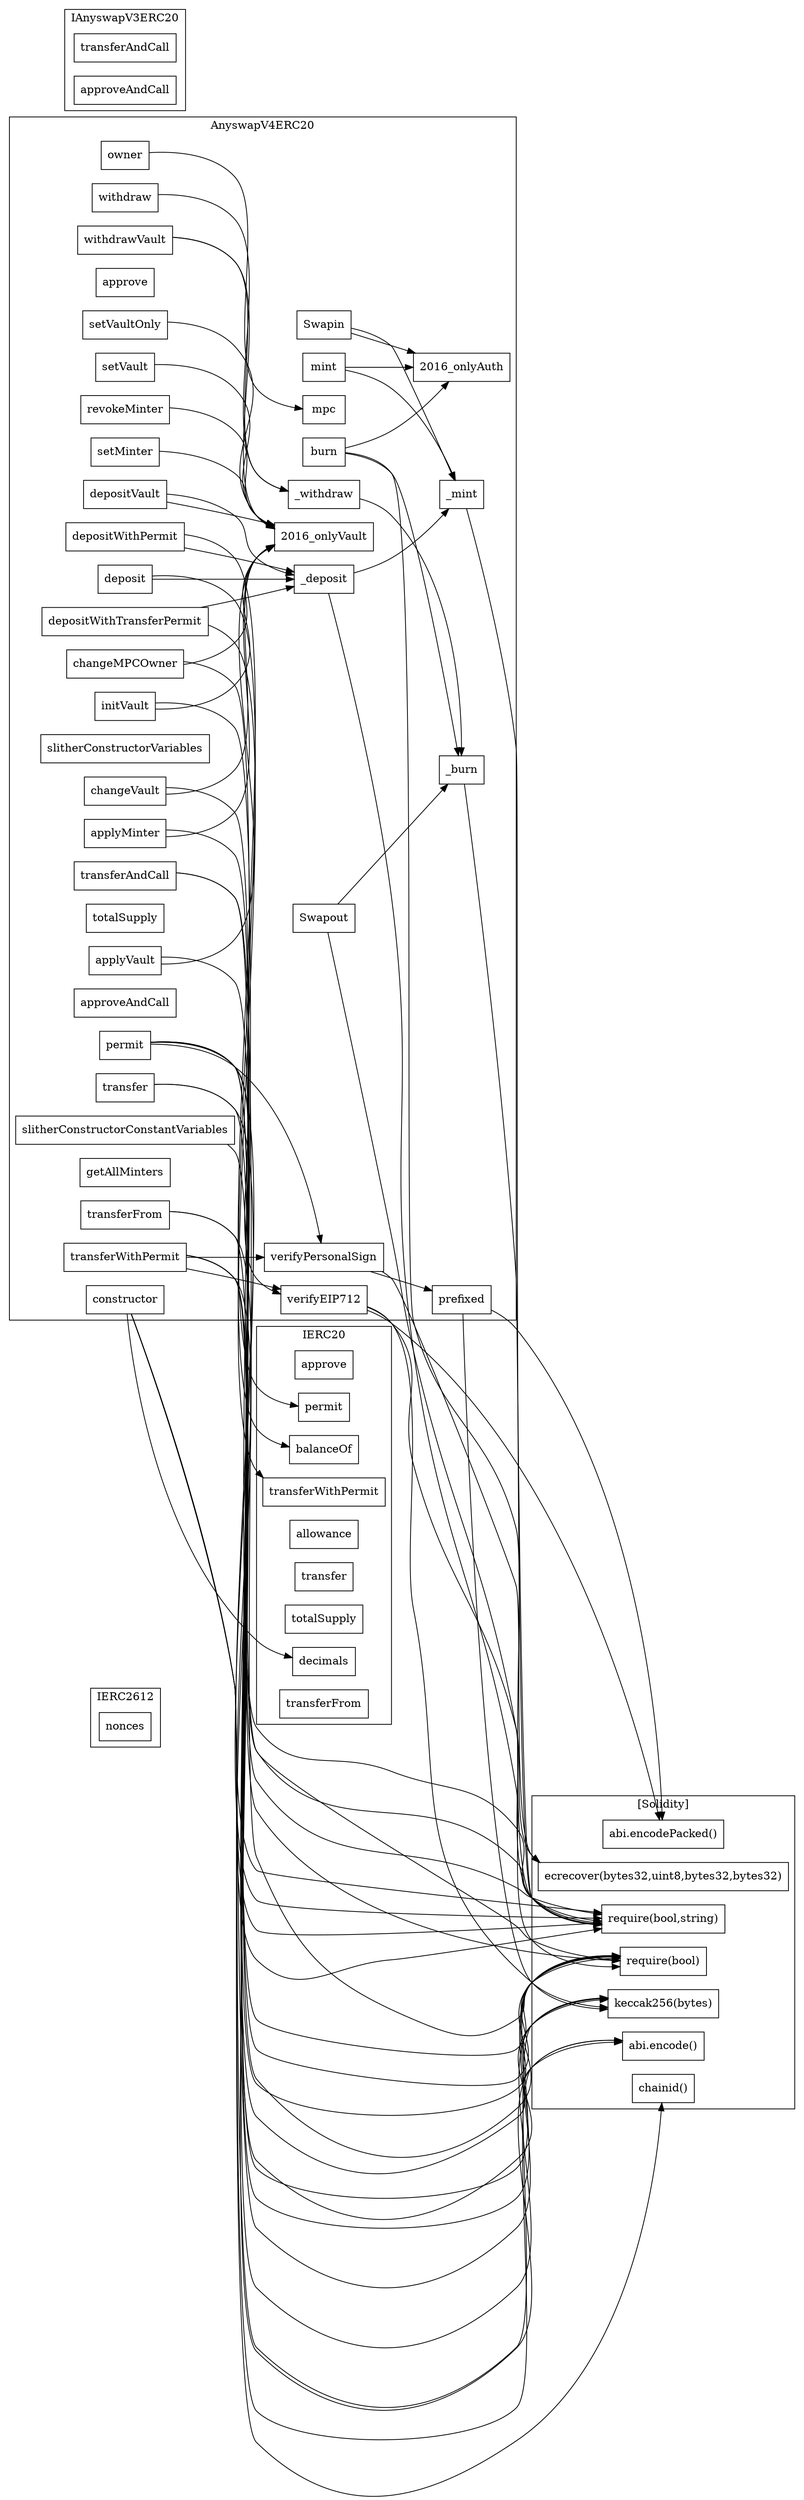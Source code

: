 strict digraph {
rankdir="LR"
node [shape=box]
subgraph cluster_120_IERC2612 {
label = "IERC2612"
"120_nonces" [label="nonces"]
}subgraph cluster_110_IERC20 {
label = "IERC20"
"110_approve" [label="approve"]
"110_permit" [label="permit"]
"110_balanceOf" [label="balanceOf"]
"110_transferWithPermit" [label="transferWithPermit"]
"110_allowance" [label="allowance"]
"110_transfer" [label="transfer"]
"110_totalSupply" [label="totalSupply"]
"110_decimals" [label="decimals"]
"110_transferFrom" [label="transferFrom"]
}subgraph cluster_2016_AnyswapV4ERC20 {
label = "AnyswapV4ERC20"
"2016_deposit" [label="deposit"]
"2016_mpc" [label="mpc"]
"2016__withdraw" [label="_withdraw"]
"2016_transferAndCall" [label="transferAndCall"]
"2016_permit" [label="permit"]
"2016_verifyEIP712" [label="verifyEIP712"]
"2016_approve" [label="approve"]
"2016_transfer" [label="transfer"]
"2016_initVault" [label="initVault"]
"2016_burn" [label="burn"]
"2016_mint" [label="mint"]
"2016_slitherConstructorConstantVariables" [label="slitherConstructorConstantVariables"]
"2016_owner" [label="owner"]
"2016_changeMPCOwner" [label="changeMPCOwner"]
"2016_withdrawVault" [label="withdrawVault"]
"2016_setVaultOnly" [label="setVaultOnly"]
"2016_Swapout" [label="Swapout"]
"2016_applyMinter" [label="applyMinter"]
"2016_changeVault" [label="changeVault"]
"2016__mint" [label="_mint"]
"2016_withdraw" [label="withdraw"]
"2016_verifyPersonalSign" [label="verifyPersonalSign"]
"2016_slitherConstructorVariables" [label="slitherConstructorVariables"]
"2016_setVault" [label="setVault"]
"2016_revokeMinter" [label="revokeMinter"]
"2016_transferWithPermit" [label="transferWithPermit"]
"2016_totalSupply" [label="totalSupply"]
"2016_setMinter" [label="setMinter"]
"2016_approveAndCall" [label="approveAndCall"]
"2016_depositWithPermit" [label="depositWithPermit"]
"2016_transferFrom" [label="transferFrom"]
"2016_depositWithTransferPermit" [label="depositWithTransferPermit"]
"2016__deposit" [label="_deposit"]
"2016_prefixed" [label="prefixed"]
"2016_getAllMinters" [label="getAllMinters"]
"2016_depositVault" [label="depositVault"]
"2016_applyVault" [label="applyVault"]
"2016__burn" [label="_burn"]
"2016_constructor" [label="constructor"]
"2016_Swapin" [label="Swapin"]
"2016_Swapin" -> "2016_onlyAuth"
"2016_Swapin" -> "2016__mint"
"2016_depositWithTransferPermit" -> "2016__deposit"
"2016_setMinter" -> "2016_onlyVault"
"2016_mint" -> "2016__mint"
"2016_withdrawVault" -> "2016_onlyVault"
"2016_transferWithPermit" -> "2016_verifyEIP712"
"2016_applyMinter" -> "2016_onlyVault"
"2016_initVault" -> "2016_onlyVault"
"2016_mint" -> "2016_onlyAuth"
"2016_depositWithPermit" -> "2016__deposit"
"2016_burn" -> "2016__burn"
"2016_changeVault" -> "2016_onlyVault"
"2016_withdraw" -> "2016__withdraw"
"2016_transferWithPermit" -> "2016_verifyPersonalSign"
"2016_applyVault" -> "2016_onlyVault"
"2016_verifyPersonalSign" -> "2016_prefixed"
"2016__deposit" -> "2016__mint"
"2016_withdrawVault" -> "2016__withdraw"
"2016__withdraw" -> "2016__burn"
"2016_changeMPCOwner" -> "2016_onlyVault"
"2016_setVaultOnly" -> "2016_onlyVault"
"2016_owner" -> "2016_mpc"
"2016_deposit" -> "2016__deposit"
"2016_depositVault" -> "2016__deposit"
"2016_burn" -> "2016_onlyAuth"
"2016_permit" -> "2016_verifyPersonalSign"
"2016_Swapout" -> "2016__burn"
"2016_revokeMinter" -> "2016_onlyVault"
"2016_permit" -> "2016_verifyEIP712"
"2016_depositVault" -> "2016_onlyVault"
"2016_setVault" -> "2016_onlyVault"
}subgraph cluster_150_IAnyswapV3ERC20 {
label = "IAnyswapV3ERC20"
"150_transferAndCall" [label="transferAndCall"]
"150_approveAndCall" [label="approveAndCall"]
}subgraph cluster_solidity {
label = "[Solidity]"
"require(bool,string)" 
"abi.encodePacked()" 
"abi.encode()" 
"ecrecover(bytes32,uint8,bytes32,bytes32)" 
"require(bool)" 
"keccak256(bytes)" 
"chainid()" 
"2016_transferFrom" -> "require(bool,string)"
"2016_applyVault" -> "require(bool)"
"2016_burn" -> "require(bool,string)"
"2016__burn" -> "require(bool,string)"
"2016_transferAndCall" -> "require(bool,string)"
"2016_permit" -> "require(bool,string)"
"2016_changeVault" -> "require(bool,string)"
"2016_initVault" -> "require(bool)"
"2016_verifyEIP712" -> "ecrecover(bytes32,uint8,bytes32,bytes32)"
"2016_transfer" -> "require(bool,string)"
"2016_permit" -> "abi.encode()"
"2016_constructor" -> "require(bool)"
"2016_prefixed" -> "abi.encodePacked()"
"2016_constructor" -> "chainid()"
"2016__deposit" -> "require(bool)"
"2016_transfer" -> "require(bool)"
"2016_transferWithPermit" -> "keccak256(bytes)"
"2016_permit" -> "require(bool)"
"2016_constructor" -> "abi.encode()"
"2016_prefixed" -> "keccak256(bytes)"
"2016_Swapout" -> "require(bool,string)"
"2016_permit" -> "keccak256(bytes)"
"2016_constructor" -> "keccak256(bytes)"
"2016_transferWithPermit" -> "require(bool)"
"2016_verifyEIP712" -> "keccak256(bytes)"
"2016_transferWithPermit" -> "abi.encode()"
"2016_changeMPCOwner" -> "require(bool,string)"
"2016_transferFrom" -> "require(bool)"
"2016_slitherConstructorConstantVariables" -> "keccak256(bytes)"
"2016_verifyPersonalSign" -> "ecrecover(bytes32,uint8,bytes32,bytes32)"
"2016__mint" -> "require(bool,string)"
"2016_transferAndCall" -> "require(bool)"
"2016_transferWithPermit" -> "require(bool,string)"
"2016_verifyEIP712" -> "abi.encodePacked()"
"2016_applyMinter" -> "require(bool)"
}"2016_depositWithTransferPermit" -> "110_transferWithPermit"
"2016_constructor" -> "110_decimals"
"2016_depositWithPermit" -> "110_permit"
"2016_deposit" -> "110_balanceOf"
}